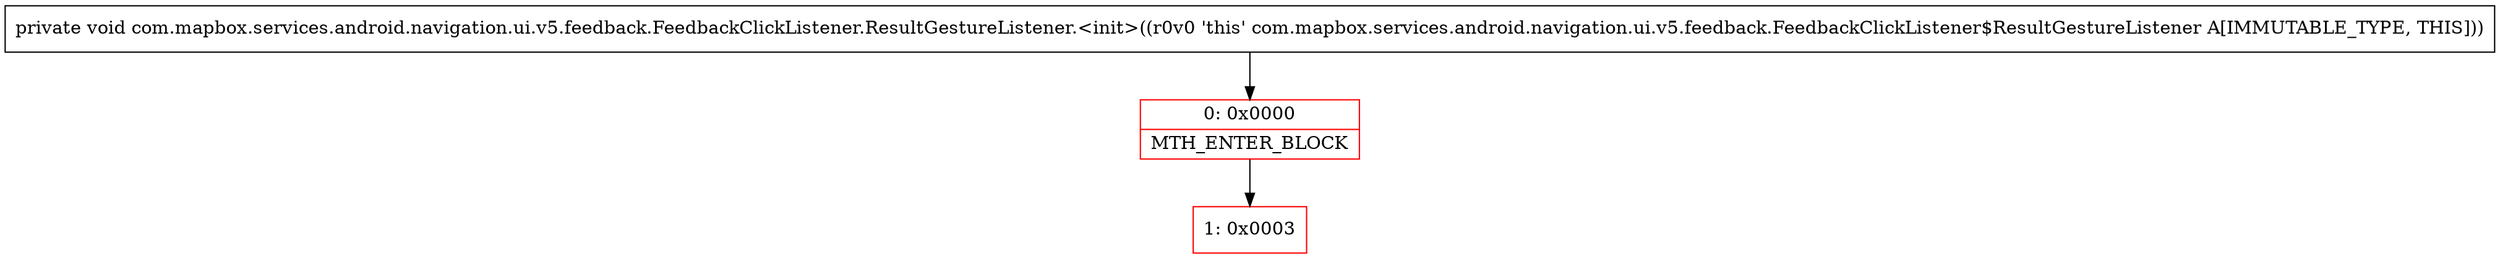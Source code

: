 digraph "CFG forcom.mapbox.services.android.navigation.ui.v5.feedback.FeedbackClickListener.ResultGestureListener.\<init\>()V" {
subgraph cluster_Region_1327347699 {
label = "R(0)";
node [shape=record,color=blue];
}
Node_0 [shape=record,color=red,label="{0\:\ 0x0000|MTH_ENTER_BLOCK\l}"];
Node_1 [shape=record,color=red,label="{1\:\ 0x0003}"];
MethodNode[shape=record,label="{private void com.mapbox.services.android.navigation.ui.v5.feedback.FeedbackClickListener.ResultGestureListener.\<init\>((r0v0 'this' com.mapbox.services.android.navigation.ui.v5.feedback.FeedbackClickListener$ResultGestureListener A[IMMUTABLE_TYPE, THIS])) }"];
MethodNode -> Node_0;
Node_0 -> Node_1;
}

